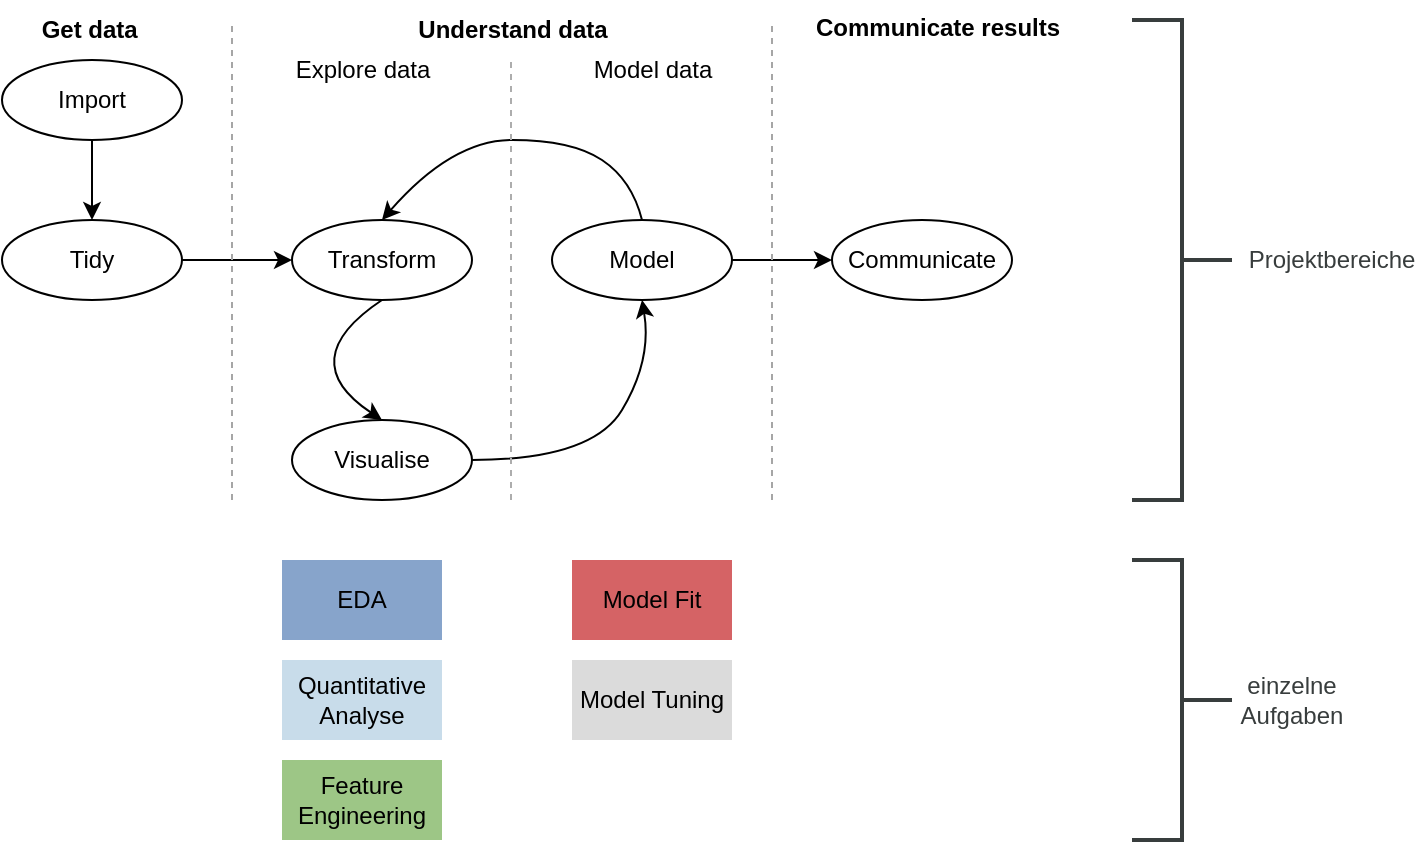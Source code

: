 <mxfile version="21.3.0" type="device">
  <diagram name="Seite-1" id="GxJPZRxm5VJ8i_b8s4Pj">
    <mxGraphModel dx="1434" dy="838" grid="1" gridSize="10" guides="1" tooltips="1" connect="1" arrows="1" fold="1" page="1" pageScale="1" pageWidth="827" pageHeight="1169" math="0" shadow="0">
      <root>
        <mxCell id="0" />
        <mxCell id="1" parent="0" />
        <mxCell id="-6JcTCa2wpfOdSyFXVrD-4" value="&lt;b&gt;Get data&amp;nbsp;&lt;/b&gt;" style="text;html=1;align=center;verticalAlign=middle;resizable=0;points=[];autosize=1;strokeColor=none;fillColor=none;" vertex="1" parent="1">
          <mxGeometry x="50" y="40" width="70" height="30" as="geometry" />
        </mxCell>
        <mxCell id="-6JcTCa2wpfOdSyFXVrD-5" value="Import" style="strokeWidth=1;html=1;shape=mxgraph.flowchart.start_1;whiteSpace=wrap;fillColor=none;" vertex="1" parent="1">
          <mxGeometry x="40" y="70" width="90" height="40" as="geometry" />
        </mxCell>
        <mxCell id="-6JcTCa2wpfOdSyFXVrD-7" value="Explore data" style="text;html=1;align=center;verticalAlign=middle;resizable=0;points=[];autosize=1;strokeColor=none;fillColor=none;" vertex="1" parent="1">
          <mxGeometry x="175" y="60" width="90" height="30" as="geometry" />
        </mxCell>
        <mxCell id="-6JcTCa2wpfOdSyFXVrD-12" value="&lt;b&gt;Understand data&lt;/b&gt;" style="text;html=1;align=center;verticalAlign=middle;resizable=0;points=[];autosize=1;strokeColor=none;fillColor=none;" vertex="1" parent="1">
          <mxGeometry x="235" y="40" width="120" height="30" as="geometry" />
        </mxCell>
        <mxCell id="-6JcTCa2wpfOdSyFXVrD-15" value="" style="endArrow=classic;html=1;rounded=0;exitX=0.5;exitY=1;exitDx=0;exitDy=0;exitPerimeter=0;" edge="1" parent="1" source="-6JcTCa2wpfOdSyFXVrD-5">
          <mxGeometry width="50" height="50" relative="1" as="geometry">
            <mxPoint x="275" y="460" as="sourcePoint" />
            <mxPoint x="85" y="150" as="targetPoint" />
          </mxGeometry>
        </mxCell>
        <mxCell id="-6JcTCa2wpfOdSyFXVrD-16" value="Tidy" style="strokeWidth=1;html=1;shape=mxgraph.flowchart.start_1;whiteSpace=wrap;fillColor=none;" vertex="1" parent="1">
          <mxGeometry x="40" y="150" width="90" height="40" as="geometry" />
        </mxCell>
        <mxCell id="-6JcTCa2wpfOdSyFXVrD-17" value="Transform" style="strokeWidth=1;html=1;shape=mxgraph.flowchart.start_1;whiteSpace=wrap;fillColor=none;" vertex="1" parent="1">
          <mxGeometry x="185" y="150" width="90" height="40" as="geometry" />
        </mxCell>
        <mxCell id="-6JcTCa2wpfOdSyFXVrD-18" value="" style="endArrow=classic;html=1;rounded=0;exitX=1;exitY=0.5;exitDx=0;exitDy=0;exitPerimeter=0;entryX=0;entryY=0.5;entryDx=0;entryDy=0;entryPerimeter=0;" edge="1" parent="1" source="-6JcTCa2wpfOdSyFXVrD-16" target="-6JcTCa2wpfOdSyFXVrD-17">
          <mxGeometry width="50" height="50" relative="1" as="geometry">
            <mxPoint x="95" y="120" as="sourcePoint" />
            <mxPoint x="95" y="160" as="targetPoint" />
          </mxGeometry>
        </mxCell>
        <mxCell id="-6JcTCa2wpfOdSyFXVrD-20" value="Visualise" style="strokeWidth=1;html=1;shape=mxgraph.flowchart.start_1;whiteSpace=wrap;fillColor=none;" vertex="1" parent="1">
          <mxGeometry x="185" y="250" width="90" height="40" as="geometry" />
        </mxCell>
        <mxCell id="-6JcTCa2wpfOdSyFXVrD-23" value="Model" style="strokeWidth=1;html=1;shape=mxgraph.flowchart.start_1;whiteSpace=wrap;fillColor=none;" vertex="1" parent="1">
          <mxGeometry x="315" y="150" width="90" height="40" as="geometry" />
        </mxCell>
        <mxCell id="-6JcTCa2wpfOdSyFXVrD-34" value="" style="curved=1;endArrow=classic;html=1;rounded=0;entryX=0.5;entryY=0;entryDx=0;entryDy=0;entryPerimeter=0;exitX=0.5;exitY=1;exitDx=0;exitDy=0;exitPerimeter=0;" edge="1" parent="1" source="-6JcTCa2wpfOdSyFXVrD-17" target="-6JcTCa2wpfOdSyFXVrD-20">
          <mxGeometry width="50" height="50" relative="1" as="geometry">
            <mxPoint x="227" y="190" as="sourcePoint" />
            <mxPoint x="232" y="240" as="targetPoint" />
            <Array as="points">
              <mxPoint x="185" y="220" />
            </Array>
          </mxGeometry>
        </mxCell>
        <mxCell id="-6JcTCa2wpfOdSyFXVrD-38" value="" style="curved=1;endArrow=classic;html=1;rounded=0;entryX=0.5;entryY=0;entryDx=0;entryDy=0;entryPerimeter=0;exitX=0.5;exitY=0;exitDx=0;exitDy=0;exitPerimeter=0;" edge="1" parent="1" source="-6JcTCa2wpfOdSyFXVrD-23" target="-6JcTCa2wpfOdSyFXVrD-17">
          <mxGeometry width="50" height="50" relative="1" as="geometry">
            <mxPoint x="365" y="150" as="sourcePoint" />
            <mxPoint x="355" y="80" as="targetPoint" />
            <Array as="points">
              <mxPoint x="355" y="130" />
              <mxPoint x="325" y="110" />
              <mxPoint x="265" y="110" />
            </Array>
          </mxGeometry>
        </mxCell>
        <mxCell id="-6JcTCa2wpfOdSyFXVrD-40" value="" style="curved=1;endArrow=classic;html=1;rounded=0;exitX=1;exitY=0.5;exitDx=0;exitDy=0;exitPerimeter=0;entryX=0.5;entryY=1;entryDx=0;entryDy=0;entryPerimeter=0;" edge="1" parent="1" source="-6JcTCa2wpfOdSyFXVrD-20" target="-6JcTCa2wpfOdSyFXVrD-23">
          <mxGeometry width="50" height="50" relative="1" as="geometry">
            <mxPoint x="267" y="256" as="sourcePoint" />
            <mxPoint x="365" y="190" as="targetPoint" />
            <Array as="points">
              <mxPoint x="335" y="270" />
              <mxPoint x="365" y="220" />
            </Array>
          </mxGeometry>
        </mxCell>
        <mxCell id="-6JcTCa2wpfOdSyFXVrD-43" value="Communicate" style="strokeWidth=1;html=1;shape=mxgraph.flowchart.start_1;whiteSpace=wrap;fillColor=none;" vertex="1" parent="1">
          <mxGeometry x="455" y="150" width="90" height="40" as="geometry" />
        </mxCell>
        <mxCell id="-6JcTCa2wpfOdSyFXVrD-44" value="&lt;div style=&quot;text-align: center;&quot;&gt;&lt;b&gt;Communicate results&lt;/b&gt;&lt;/div&gt;" style="text;whiteSpace=wrap;html=1;" vertex="1" parent="1">
          <mxGeometry x="445" y="40" width="130" height="40" as="geometry" />
        </mxCell>
        <mxCell id="-6JcTCa2wpfOdSyFXVrD-45" value="" style="endArrow=classic;html=1;rounded=0;exitX=1;exitY=0.5;exitDx=0;exitDy=0;exitPerimeter=0;entryX=0;entryY=0.5;entryDx=0;entryDy=0;entryPerimeter=0;" edge="1" parent="1" source="-6JcTCa2wpfOdSyFXVrD-23" target="-6JcTCa2wpfOdSyFXVrD-43">
          <mxGeometry width="50" height="50" relative="1" as="geometry">
            <mxPoint x="410" y="169.5" as="sourcePoint" />
            <mxPoint x="465" y="169.5" as="targetPoint" />
          </mxGeometry>
        </mxCell>
        <mxCell id="-6JcTCa2wpfOdSyFXVrD-46" value="" style="endArrow=none;dashed=1;html=1;rounded=0;strokeColor=#A6A6A6;" edge="1" parent="1">
          <mxGeometry width="50" height="50" relative="1" as="geometry">
            <mxPoint x="155" y="290" as="sourcePoint" />
            <mxPoint x="155" y="50" as="targetPoint" />
          </mxGeometry>
        </mxCell>
        <mxCell id="-6JcTCa2wpfOdSyFXVrD-47" value="" style="endArrow=none;dashed=1;html=1;rounded=0;strokeColor=#ADADAD;" edge="1" parent="1">
          <mxGeometry width="50" height="50" relative="1" as="geometry">
            <mxPoint x="294.5" y="290" as="sourcePoint" />
            <mxPoint x="294.5" y="70" as="targetPoint" />
          </mxGeometry>
        </mxCell>
        <mxCell id="-6JcTCa2wpfOdSyFXVrD-48" value="" style="endArrow=none;dashed=1;html=1;rounded=0;strokeColor=#A6A6A6;" edge="1" parent="1">
          <mxGeometry width="50" height="50" relative="1" as="geometry">
            <mxPoint x="425" y="290" as="sourcePoint" />
            <mxPoint x="425" y="50" as="targetPoint" />
          </mxGeometry>
        </mxCell>
        <mxCell id="-6JcTCa2wpfOdSyFXVrD-55" value="Model data" style="text;html=1;align=center;verticalAlign=middle;resizable=0;points=[];autosize=1;strokeColor=none;fillColor=none;" vertex="1" parent="1">
          <mxGeometry x="325" y="60" width="80" height="30" as="geometry" />
        </mxCell>
        <UserObject label="Quantitative Analyse" treeRoot="1" id="-6JcTCa2wpfOdSyFXVrD-56">
          <mxCell style="whiteSpace=wrap;html=1;align=center;treeFolding=1;treeMoving=1;newEdgeStyle={&quot;edgeStyle&quot;:&quot;elbowEdgeStyle&quot;,&quot;startArrow&quot;:&quot;none&quot;,&quot;endArrow&quot;:&quot;none&quot;};fillColor=#c8dcea;strokeColor=none;rounded=0;" vertex="1" parent="1">
            <mxGeometry x="180" y="370" width="80" height="40" as="geometry" />
          </mxCell>
        </UserObject>
        <UserObject label="EDA" treeRoot="1" id="-6JcTCa2wpfOdSyFXVrD-57">
          <mxCell style="whiteSpace=wrap;html=1;align=center;treeFolding=1;treeMoving=1;newEdgeStyle={&quot;edgeStyle&quot;:&quot;elbowEdgeStyle&quot;,&quot;startArrow&quot;:&quot;none&quot;,&quot;endArrow&quot;:&quot;none&quot;};fillColor=#87A4CB;strokeColor=none;rounded=0;" vertex="1" parent="1">
            <mxGeometry x="180" y="320" width="80" height="40" as="geometry" />
          </mxCell>
        </UserObject>
        <UserObject label="Feature Engineering" treeRoot="1" id="-6JcTCa2wpfOdSyFXVrD-58">
          <mxCell style="whiteSpace=wrap;html=1;align=center;treeFolding=1;treeMoving=1;newEdgeStyle={&quot;edgeStyle&quot;:&quot;elbowEdgeStyle&quot;,&quot;startArrow&quot;:&quot;none&quot;,&quot;endArrow&quot;:&quot;none&quot;};fillColor=#9DC686;strokeColor=none;rounded=0;" vertex="1" parent="1">
            <mxGeometry x="180" y="420" width="80" height="40" as="geometry" />
          </mxCell>
        </UserObject>
        <UserObject label="Model Fit" treeRoot="1" id="-6JcTCa2wpfOdSyFXVrD-59">
          <mxCell style="whiteSpace=wrap;html=1;align=center;treeFolding=1;treeMoving=1;newEdgeStyle={&quot;edgeStyle&quot;:&quot;elbowEdgeStyle&quot;,&quot;startArrow&quot;:&quot;none&quot;,&quot;endArrow&quot;:&quot;none&quot;};fillColor=#D56365;strokeColor=none;rounded=0;" vertex="1" parent="1">
            <mxGeometry x="325" y="320" width="80" height="40" as="geometry" />
          </mxCell>
        </UserObject>
        <UserObject label="Model Tuning" treeRoot="1" id="-6JcTCa2wpfOdSyFXVrD-60">
          <mxCell style="whiteSpace=wrap;html=1;align=center;treeFolding=1;treeMoving=1;newEdgeStyle={&quot;edgeStyle&quot;:&quot;elbowEdgeStyle&quot;,&quot;startArrow&quot;:&quot;none&quot;,&quot;endArrow&quot;:&quot;none&quot;};fillColor=#DBDBDB;strokeColor=none;rounded=0;" vertex="1" parent="1">
            <mxGeometry x="325" y="370" width="80" height="40" as="geometry" />
          </mxCell>
        </UserObject>
        <mxCell id="-6JcTCa2wpfOdSyFXVrD-63" value="&lt;font color=&quot;#383d3d&quot;&gt;Projektbereiche&lt;/font&gt;" style="text;html=1;strokeColor=none;fillColor=none;align=center;verticalAlign=middle;whiteSpace=wrap;rounded=0;" vertex="1" parent="1">
          <mxGeometry x="675" y="155" width="60" height="30" as="geometry" />
        </mxCell>
        <mxCell id="-6JcTCa2wpfOdSyFXVrD-73" value="" style="strokeWidth=2;html=1;shape=mxgraph.flowchart.annotation_2;align=left;labelPosition=right;pointerEvents=1;flipV=1;flipH=1;strokeColor=#383d3d;" vertex="1" parent="1">
          <mxGeometry x="605" y="50" width="50" height="240" as="geometry" />
        </mxCell>
        <mxCell id="-6JcTCa2wpfOdSyFXVrD-74" value="" style="strokeWidth=2;html=1;shape=mxgraph.flowchart.annotation_2;align=left;labelPosition=right;pointerEvents=1;flipV=1;flipH=1;strokeColor=#383d3d;" vertex="1" parent="1">
          <mxGeometry x="605" y="320" width="50" height="140" as="geometry" />
        </mxCell>
        <mxCell id="-6JcTCa2wpfOdSyFXVrD-75" value="&lt;font color=&quot;#383d3d&quot;&gt;einzelne Aufgaben&lt;/font&gt;" style="text;html=1;strokeColor=none;fillColor=none;align=center;verticalAlign=middle;whiteSpace=wrap;rounded=0;" vertex="1" parent="1">
          <mxGeometry x="655" y="375" width="60" height="30" as="geometry" />
        </mxCell>
      </root>
    </mxGraphModel>
  </diagram>
</mxfile>
